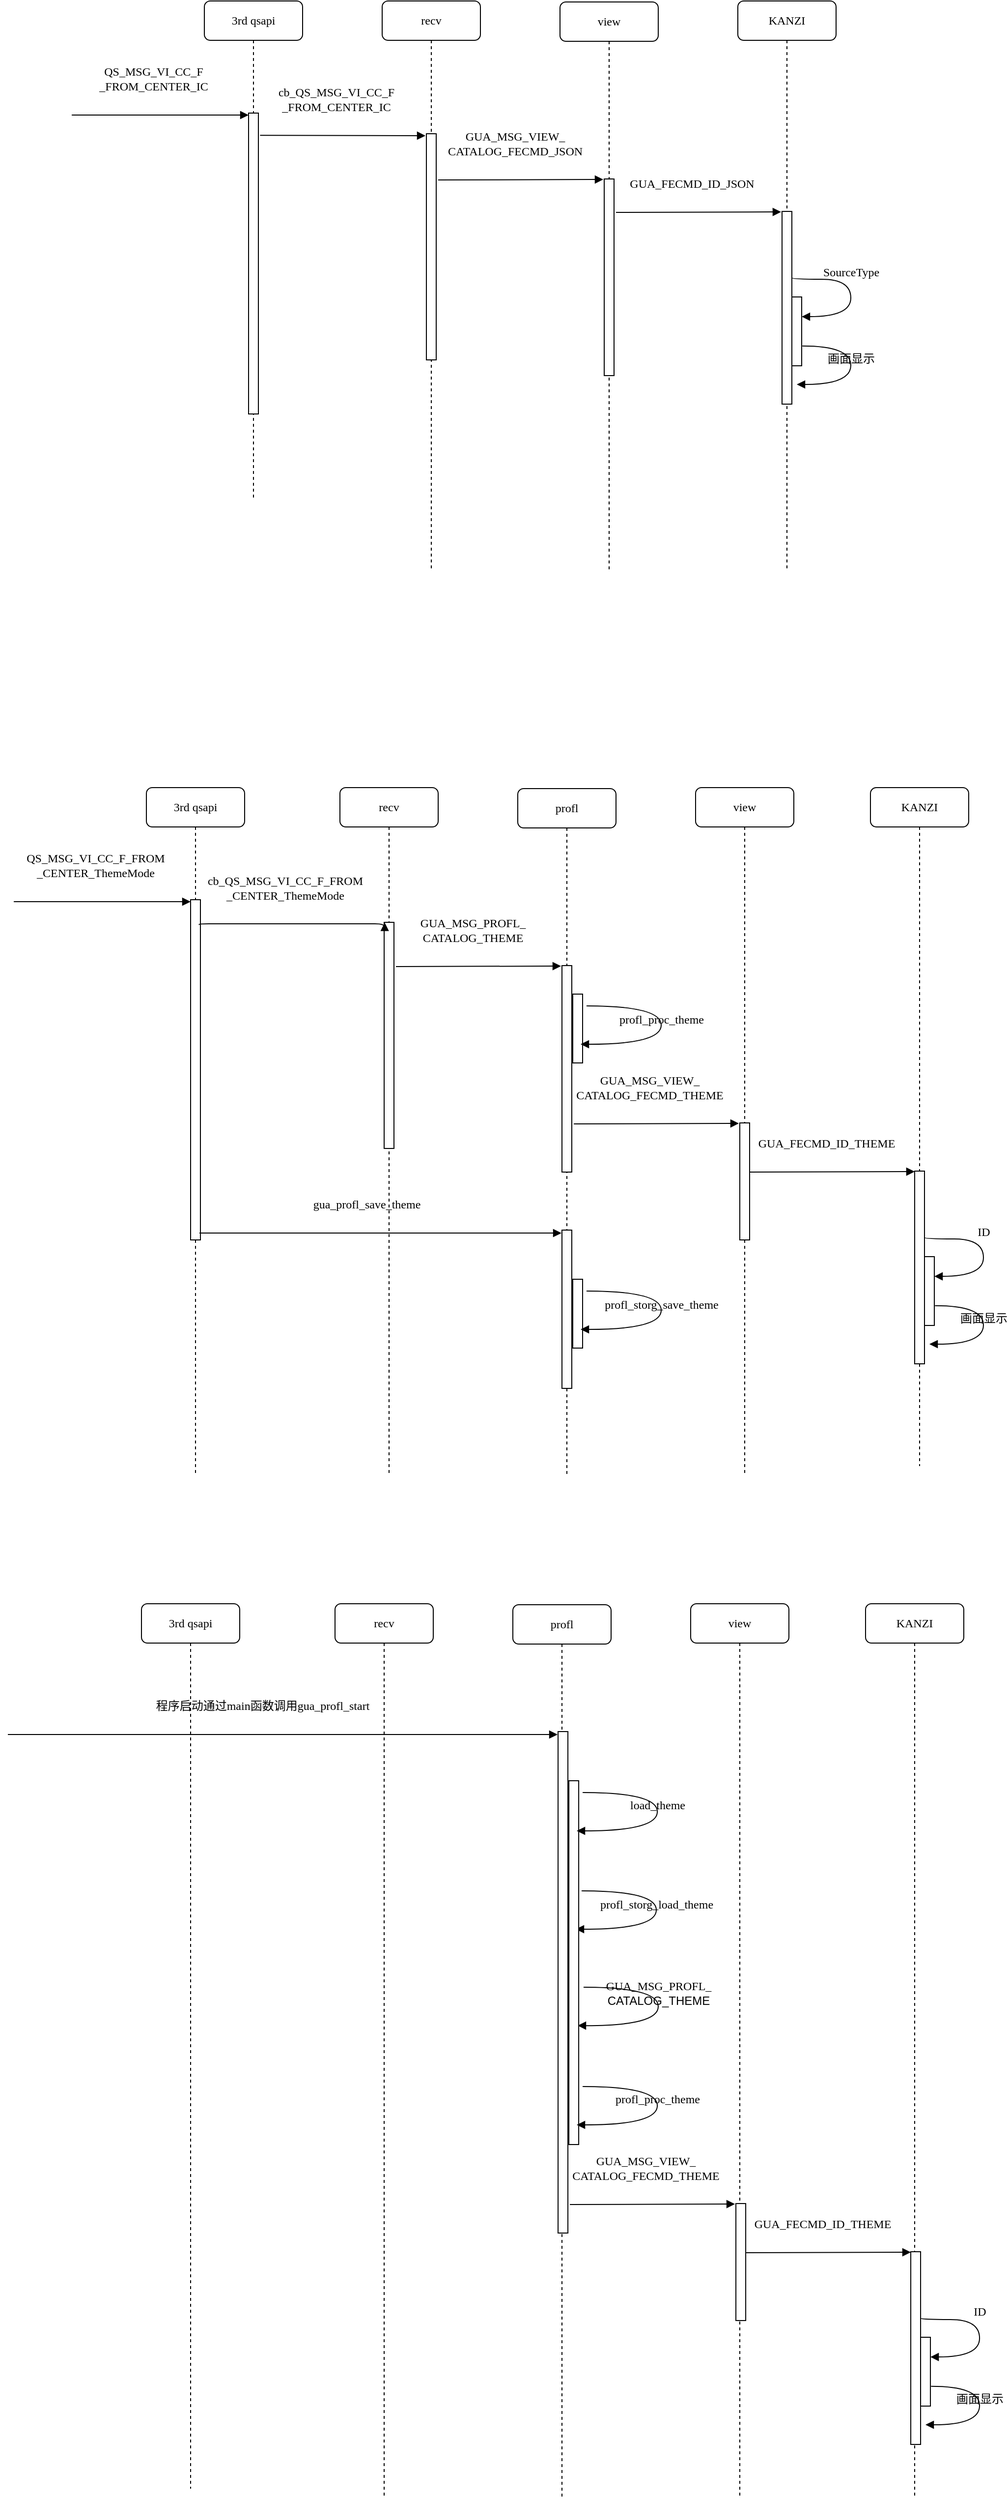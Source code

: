 <mxfile version="22.0.6" type="github">
  <diagram name="Page-1" id="13e1069c-82ec-6db2-03f1-153e76fe0fe0">
    <mxGraphModel dx="1431" dy="950" grid="1" gridSize="10" guides="1" tooltips="1" connect="1" arrows="1" fold="1" page="1" pageScale="1" pageWidth="1100" pageHeight="850" background="none" math="0" shadow="0">
      <root>
        <mxCell id="0" />
        <mxCell id="1" parent="0" />
        <mxCell id="7baba1c4bc27f4b0-2" value="recv" style="shape=umlLifeline;perimeter=lifelinePerimeter;whiteSpace=wrap;html=1;container=1;collapsible=0;recursiveResize=0;outlineConnect=0;rounded=1;shadow=0;comic=0;labelBackgroundColor=none;strokeWidth=1;fontFamily=Verdana;fontSize=12;align=center;" parent="1" vertex="1">
          <mxGeometry x="406" y="80" width="100" height="580" as="geometry" />
        </mxCell>
        <mxCell id="7baba1c4bc27f4b0-10" value="" style="html=1;points=[];perimeter=orthogonalPerimeter;rounded=0;shadow=0;comic=0;labelBackgroundColor=none;strokeWidth=1;fontFamily=Verdana;fontSize=12;align=center;" parent="7baba1c4bc27f4b0-2" vertex="1">
          <mxGeometry x="45" y="135" width="10" height="230" as="geometry" />
        </mxCell>
        <mxCell id="7baba1c4bc27f4b0-3" value="view" style="shape=umlLifeline;perimeter=lifelinePerimeter;whiteSpace=wrap;html=1;container=1;collapsible=0;recursiveResize=0;outlineConnect=0;rounded=1;shadow=0;comic=0;labelBackgroundColor=none;strokeWidth=1;fontFamily=Verdana;fontSize=12;align=center;" parent="1" vertex="1">
          <mxGeometry x="587" y="81" width="100" height="580" as="geometry" />
        </mxCell>
        <mxCell id="7baba1c4bc27f4b0-13" value="" style="html=1;points=[];perimeter=orthogonalPerimeter;rounded=0;shadow=0;comic=0;labelBackgroundColor=none;strokeWidth=1;fontFamily=Verdana;fontSize=12;align=center;" parent="7baba1c4bc27f4b0-3" vertex="1">
          <mxGeometry x="45" y="180" width="10" height="200" as="geometry" />
        </mxCell>
        <mxCell id="7baba1c4bc27f4b0-4" value="KANZI" style="shape=umlLifeline;perimeter=lifelinePerimeter;whiteSpace=wrap;html=1;container=1;collapsible=0;recursiveResize=0;outlineConnect=0;rounded=1;shadow=0;comic=0;labelBackgroundColor=none;strokeWidth=1;fontFamily=Verdana;fontSize=12;align=center;" parent="1" vertex="1">
          <mxGeometry x="768" y="80" width="100" height="580" as="geometry" />
        </mxCell>
        <mxCell id="7baba1c4bc27f4b0-8" value="3rd qsapi" style="shape=umlLifeline;perimeter=lifelinePerimeter;whiteSpace=wrap;html=1;container=1;collapsible=0;recursiveResize=0;outlineConnect=0;rounded=1;shadow=0;comic=0;labelBackgroundColor=none;strokeWidth=1;fontFamily=Verdana;fontSize=12;align=center;" parent="1" vertex="1">
          <mxGeometry x="225" y="80" width="100" height="580" as="geometry" />
        </mxCell>
        <mxCell id="7baba1c4bc27f4b0-9" value="" style="html=1;points=[];perimeter=orthogonalPerimeter;rounded=0;shadow=0;comic=0;labelBackgroundColor=none;strokeWidth=1;fontFamily=Verdana;fontSize=12;align=center;" parent="7baba1c4bc27f4b0-8" vertex="1">
          <mxGeometry x="45" y="114" width="10" height="306" as="geometry" />
        </mxCell>
        <mxCell id="rQlBkAVt-6RhBXm4ACiW-3" value="QS_MSG_VI_CC_F&lt;br style=&quot;border-color: var(--border-color);&quot;&gt;_FROM_CENTER_IC" style="html=1;verticalAlign=bottom;endArrow=block;entryX=0;entryY=0;labelBackgroundColor=none;fontFamily=Verdana;fontSize=12;edgeStyle=elbowEdgeStyle;elbow=vertical;" edge="1" parent="7baba1c4bc27f4b0-8">
          <mxGeometry x="-0.077" y="20" relative="1" as="geometry">
            <mxPoint x="-135" y="116" as="sourcePoint" />
            <mxPoint x="45" y="116.24" as="targetPoint" />
            <mxPoint as="offset" />
          </mxGeometry>
        </mxCell>
        <mxCell id="7baba1c4bc27f4b0-16" value="" style="html=1;points=[];perimeter=orthogonalPerimeter;rounded=0;shadow=0;comic=0;labelBackgroundColor=none;strokeWidth=1;fontFamily=Verdana;fontSize=12;align=center;" parent="1" vertex="1">
          <mxGeometry x="813" y="294" width="10" height="196" as="geometry" />
        </mxCell>
        <mxCell id="7baba1c4bc27f4b0-34" value="" style="html=1;points=[];perimeter=orthogonalPerimeter;rounded=0;shadow=0;comic=0;labelBackgroundColor=none;strokeWidth=1;fontFamily=Verdana;fontSize=12;align=center;" parent="1" vertex="1">
          <mxGeometry x="823" y="381" width="10" height="70" as="geometry" />
        </mxCell>
        <mxCell id="7baba1c4bc27f4b0-35" value="&lt;p class=&quot;MsoNormal&quot;&gt;SourceType&lt;/p&gt;" style="html=1;verticalAlign=bottom;endArrow=block;labelBackgroundColor=none;fontFamily=Verdana;fontSize=12;elbow=vertical;edgeStyle=orthogonalEdgeStyle;curved=1;entryX=1;entryY=0.286;entryPerimeter=0;exitX=1.038;exitY=0.345;exitPerimeter=0;" parent="1" source="7baba1c4bc27f4b0-16" target="7baba1c4bc27f4b0-34" edge="1">
          <mxGeometry relative="1" as="geometry">
            <mxPoint x="698" y="311" as="sourcePoint" />
            <mxPoint x="828" y="311" as="targetPoint" />
            <Array as="points">
              <mxPoint x="883" y="363" />
              <mxPoint x="883" y="401" />
            </Array>
          </mxGeometry>
        </mxCell>
        <mxCell id="7baba1c4bc27f4b0-36" value="画面显示" style="html=1;verticalAlign=bottom;endArrow=block;labelBackgroundColor=none;fontFamily=Verdana;fontSize=12;elbow=vertical;edgeStyle=orthogonalEdgeStyle;curved=1;exitX=1.066;exitY=0.713;exitPerimeter=0;" parent="1" source="7baba1c4bc27f4b0-34" edge="1">
          <mxGeometry relative="1" as="geometry">
            <mxPoint x="843.333" y="431" as="sourcePoint" />
            <mxPoint x="828" y="470" as="targetPoint" />
            <Array as="points">
              <mxPoint x="883" y="431" />
              <mxPoint x="883" y="470" />
            </Array>
          </mxGeometry>
        </mxCell>
        <mxCell id="rQlBkAVt-6RhBXm4ACiW-6" value="cb_QS_MSG_VI_CC_F&lt;br&gt;_FROM_CENTER_IC" style="html=1;verticalAlign=bottom;endArrow=block;labelBackgroundColor=none;fontFamily=Verdana;fontSize=12;edgeStyle=elbowEdgeStyle;elbow=vertical;exitX=1.171;exitY=0.074;exitDx=0;exitDy=0;exitPerimeter=0;" edge="1" parent="1" source="7baba1c4bc27f4b0-9">
          <mxGeometry x="-0.077" y="20" relative="1" as="geometry">
            <mxPoint x="248" y="225" as="sourcePoint" />
            <mxPoint x="450" y="217" as="targetPoint" />
            <mxPoint as="offset" />
          </mxGeometry>
        </mxCell>
        <mxCell id="rQlBkAVt-6RhBXm4ACiW-7" value="GUA_MSG_VIEW_&lt;br&gt;CATALOG_FECMD_JSON" style="html=1;verticalAlign=bottom;endArrow=block;labelBackgroundColor=none;fontFamily=Verdana;fontSize=12;edgeStyle=elbowEdgeStyle;elbow=vertical;exitX=1.171;exitY=0.074;exitDx=0;exitDy=0;exitPerimeter=0;" edge="1" parent="1">
          <mxGeometry x="-0.077" y="20" relative="1" as="geometry">
            <mxPoint x="463" y="262" as="sourcePoint" />
            <mxPoint x="631" y="261" as="targetPoint" />
            <mxPoint as="offset" />
          </mxGeometry>
        </mxCell>
        <mxCell id="rQlBkAVt-6RhBXm4ACiW-8" value="GUA_FECMD_ID_JSON" style="html=1;verticalAlign=bottom;endArrow=block;labelBackgroundColor=none;fontFamily=Verdana;fontSize=12;edgeStyle=elbowEdgeStyle;elbow=vertical;exitX=1.171;exitY=0.074;exitDx=0;exitDy=0;exitPerimeter=0;" edge="1" parent="1">
          <mxGeometry x="-0.077" y="20" relative="1" as="geometry">
            <mxPoint x="644" y="295.06" as="sourcePoint" />
            <mxPoint x="812" y="294.06" as="targetPoint" />
            <mxPoint as="offset" />
          </mxGeometry>
        </mxCell>
        <mxCell id="rQlBkAVt-6RhBXm4ACiW-9" value="recv" style="shape=umlLifeline;perimeter=lifelinePerimeter;whiteSpace=wrap;html=1;container=1;collapsible=0;recursiveResize=0;outlineConnect=0;rounded=1;shadow=0;comic=0;labelBackgroundColor=none;strokeWidth=1;fontFamily=Verdana;fontSize=12;align=center;" vertex="1" parent="1">
          <mxGeometry x="363" y="880" width="100" height="700" as="geometry" />
        </mxCell>
        <mxCell id="rQlBkAVt-6RhBXm4ACiW-10" value="" style="html=1;points=[];perimeter=orthogonalPerimeter;rounded=0;shadow=0;comic=0;labelBackgroundColor=none;strokeWidth=1;fontFamily=Verdana;fontSize=12;align=center;" vertex="1" parent="rQlBkAVt-6RhBXm4ACiW-9">
          <mxGeometry x="45" y="137" width="10" height="230" as="geometry" />
        </mxCell>
        <mxCell id="rQlBkAVt-6RhBXm4ACiW-11" value="profl" style="shape=umlLifeline;perimeter=lifelinePerimeter;whiteSpace=wrap;html=1;container=1;collapsible=0;recursiveResize=0;outlineConnect=0;rounded=1;shadow=0;comic=0;labelBackgroundColor=none;strokeWidth=1;fontFamily=Verdana;fontSize=12;align=center;" vertex="1" parent="1">
          <mxGeometry x="544" y="881" width="100" height="699" as="geometry" />
        </mxCell>
        <mxCell id="rQlBkAVt-6RhBXm4ACiW-12" value="" style="html=1;points=[];perimeter=orthogonalPerimeter;rounded=0;shadow=0;comic=0;labelBackgroundColor=none;strokeWidth=1;fontFamily=Verdana;fontSize=12;align=center;" vertex="1" parent="rQlBkAVt-6RhBXm4ACiW-11">
          <mxGeometry x="45" y="180" width="10" height="210" as="geometry" />
        </mxCell>
        <mxCell id="rQlBkAVt-6RhBXm4ACiW-34" value="" style="html=1;points=[];perimeter=orthogonalPerimeter;rounded=0;shadow=0;comic=0;labelBackgroundColor=none;strokeWidth=1;fontFamily=Verdana;fontSize=12;align=center;" vertex="1" parent="rQlBkAVt-6RhBXm4ACiW-11">
          <mxGeometry x="56" y="209" width="10" height="70" as="geometry" />
        </mxCell>
        <mxCell id="rQlBkAVt-6RhBXm4ACiW-40" value="" style="html=1;points=[];perimeter=orthogonalPerimeter;rounded=0;shadow=0;comic=0;labelBackgroundColor=none;strokeWidth=1;fontFamily=Verdana;fontSize=12;align=center;" vertex="1" parent="rQlBkAVt-6RhBXm4ACiW-11">
          <mxGeometry x="45" y="449" width="10" height="161" as="geometry" />
        </mxCell>
        <mxCell id="rQlBkAVt-6RhBXm4ACiW-41" value="" style="html=1;points=[];perimeter=orthogonalPerimeter;rounded=0;shadow=0;comic=0;labelBackgroundColor=none;strokeWidth=1;fontFamily=Verdana;fontSize=12;align=center;" vertex="1" parent="rQlBkAVt-6RhBXm4ACiW-11">
          <mxGeometry x="56" y="499" width="10" height="70" as="geometry" />
        </mxCell>
        <mxCell id="rQlBkAVt-6RhBXm4ACiW-42" value="profl_storg_save_theme" style="html=1;verticalAlign=bottom;endArrow=block;labelBackgroundColor=none;fontFamily=Verdana;fontSize=12;elbow=vertical;edgeStyle=orthogonalEdgeStyle;curved=1;exitX=1.066;exitY=0.713;exitPerimeter=0;" edge="1" parent="rQlBkAVt-6RhBXm4ACiW-11">
          <mxGeometry relative="1" as="geometry">
            <mxPoint x="70" y="511" as="sourcePoint" />
            <mxPoint x="64" y="550" as="targetPoint" />
            <Array as="points">
              <mxPoint x="146" y="511" />
              <mxPoint x="146" y="550" />
            </Array>
          </mxGeometry>
        </mxCell>
        <mxCell id="rQlBkAVt-6RhBXm4ACiW-13" value="view" style="shape=umlLifeline;perimeter=lifelinePerimeter;whiteSpace=wrap;html=1;container=1;collapsible=0;recursiveResize=0;outlineConnect=0;rounded=1;shadow=0;comic=0;labelBackgroundColor=none;strokeWidth=1;fontFamily=Verdana;fontSize=12;align=center;" vertex="1" parent="1">
          <mxGeometry x="725" y="880" width="100" height="700" as="geometry" />
        </mxCell>
        <mxCell id="rQlBkAVt-6RhBXm4ACiW-14" value="3rd qsapi" style="shape=umlLifeline;perimeter=lifelinePerimeter;whiteSpace=wrap;html=1;container=1;collapsible=0;recursiveResize=0;outlineConnect=0;rounded=1;shadow=0;comic=0;labelBackgroundColor=none;strokeWidth=1;fontFamily=Verdana;fontSize=12;align=center;" vertex="1" parent="1">
          <mxGeometry x="166" y="880" width="100" height="700" as="geometry" />
        </mxCell>
        <mxCell id="rQlBkAVt-6RhBXm4ACiW-15" value="" style="html=1;points=[];perimeter=orthogonalPerimeter;rounded=0;shadow=0;comic=0;labelBackgroundColor=none;strokeWidth=1;fontFamily=Verdana;fontSize=12;align=center;" vertex="1" parent="rQlBkAVt-6RhBXm4ACiW-14">
          <mxGeometry x="45" y="114" width="10" height="346" as="geometry" />
        </mxCell>
        <mxCell id="rQlBkAVt-6RhBXm4ACiW-16" value="QS_MSG_VI_CC_F_FROM&lt;br&gt;_CENTER_ThemeMode" style="html=1;verticalAlign=bottom;endArrow=block;entryX=0;entryY=0;labelBackgroundColor=none;fontFamily=Verdana;fontSize=12;edgeStyle=elbowEdgeStyle;elbow=vertical;" edge="1" parent="rQlBkAVt-6RhBXm4ACiW-14">
          <mxGeometry x="-0.077" y="20" relative="1" as="geometry">
            <mxPoint x="-135" y="116" as="sourcePoint" />
            <mxPoint x="45" y="116.24" as="targetPoint" />
            <mxPoint as="offset" />
          </mxGeometry>
        </mxCell>
        <mxCell id="rQlBkAVt-6RhBXm4ACiW-17" value="" style="html=1;points=[];perimeter=orthogonalPerimeter;rounded=0;shadow=0;comic=0;labelBackgroundColor=none;strokeWidth=1;fontFamily=Verdana;fontSize=12;align=center;" vertex="1" parent="1">
          <mxGeometry x="770" y="1221" width="10" height="119" as="geometry" />
        </mxCell>
        <mxCell id="rQlBkAVt-6RhBXm4ACiW-22" value="cb_QS_MSG_VI_CC_F_FROM&lt;br&gt;_CENTER_ThemeMode" style="html=1;verticalAlign=bottom;endArrow=block;labelBackgroundColor=none;fontFamily=Verdana;fontSize=12;edgeStyle=elbowEdgeStyle;elbow=vertical;exitX=1.171;exitY=0.074;exitDx=0;exitDy=0;exitPerimeter=0;entryX=0.359;entryY=0.001;entryDx=0;entryDy=0;entryPerimeter=0;" edge="1" parent="1">
          <mxGeometry x="-0.077" y="20" relative="1" as="geometry">
            <mxPoint x="219.71" y="1019.604" as="sourcePoint" />
            <mxPoint x="408.59" y="1017.23" as="targetPoint" />
            <mxPoint as="offset" />
          </mxGeometry>
        </mxCell>
        <mxCell id="rQlBkAVt-6RhBXm4ACiW-23" value="GUA_MSG_PROFL_&lt;br&gt;CATALOG_THEME" style="html=1;verticalAlign=bottom;endArrow=block;labelBackgroundColor=none;fontFamily=Verdana;fontSize=12;edgeStyle=elbowEdgeStyle;elbow=vertical;exitX=1.171;exitY=0.074;exitDx=0;exitDy=0;exitPerimeter=0;" edge="1" parent="1">
          <mxGeometry x="-0.077" y="20" relative="1" as="geometry">
            <mxPoint x="420" y="1062" as="sourcePoint" />
            <mxPoint x="588" y="1061" as="targetPoint" />
            <mxPoint as="offset" />
          </mxGeometry>
        </mxCell>
        <mxCell id="rQlBkAVt-6RhBXm4ACiW-24" value="GUA_MSG_VIEW_&lt;br&gt;CATALOG_FECMD_THEME" style="html=1;verticalAlign=bottom;endArrow=block;labelBackgroundColor=none;fontFamily=Verdana;fontSize=12;edgeStyle=elbowEdgeStyle;elbow=vertical;exitX=1.171;exitY=0.074;exitDx=0;exitDy=0;exitPerimeter=0;" edge="1" parent="1">
          <mxGeometry x="-0.077" y="20" relative="1" as="geometry">
            <mxPoint x="601" y="1222.06" as="sourcePoint" />
            <mxPoint x="769" y="1221.06" as="targetPoint" />
            <mxPoint as="offset" />
          </mxGeometry>
        </mxCell>
        <mxCell id="rQlBkAVt-6RhBXm4ACiW-25" value="KANZI" style="shape=umlLifeline;perimeter=lifelinePerimeter;whiteSpace=wrap;html=1;container=1;collapsible=0;recursiveResize=0;outlineConnect=0;rounded=1;shadow=0;comic=0;labelBackgroundColor=none;strokeWidth=1;fontFamily=Verdana;fontSize=12;align=center;" vertex="1" parent="1">
          <mxGeometry x="903" y="880" width="100" height="690" as="geometry" />
        </mxCell>
        <mxCell id="rQlBkAVt-6RhBXm4ACiW-26" value="" style="html=1;points=[];perimeter=orthogonalPerimeter;rounded=0;shadow=0;comic=0;labelBackgroundColor=none;strokeWidth=1;fontFamily=Verdana;fontSize=12;align=center;" vertex="1" parent="1">
          <mxGeometry x="948" y="1270" width="10" height="196" as="geometry" />
        </mxCell>
        <mxCell id="rQlBkAVt-6RhBXm4ACiW-27" value="" style="html=1;points=[];perimeter=orthogonalPerimeter;rounded=0;shadow=0;comic=0;labelBackgroundColor=none;strokeWidth=1;fontFamily=Verdana;fontSize=12;align=center;" vertex="1" parent="1">
          <mxGeometry x="958" y="1357" width="10" height="70" as="geometry" />
        </mxCell>
        <mxCell id="rQlBkAVt-6RhBXm4ACiW-28" value="&lt;p class=&quot;MsoNormal&quot;&gt;ID&lt;/p&gt;" style="html=1;verticalAlign=bottom;endArrow=block;labelBackgroundColor=none;fontFamily=Verdana;fontSize=12;elbow=vertical;edgeStyle=orthogonalEdgeStyle;curved=1;entryX=1;entryY=0.286;entryPerimeter=0;exitX=1.038;exitY=0.345;exitPerimeter=0;" edge="1" parent="1" source="rQlBkAVt-6RhBXm4ACiW-26" target="rQlBkAVt-6RhBXm4ACiW-27">
          <mxGeometry relative="1" as="geometry">
            <mxPoint x="833" y="1287" as="sourcePoint" />
            <mxPoint x="963" y="1287" as="targetPoint" />
            <Array as="points">
              <mxPoint x="1018" y="1339" />
              <mxPoint x="1018" y="1377" />
            </Array>
          </mxGeometry>
        </mxCell>
        <mxCell id="rQlBkAVt-6RhBXm4ACiW-29" value="画面显示" style="html=1;verticalAlign=bottom;endArrow=block;labelBackgroundColor=none;fontFamily=Verdana;fontSize=12;elbow=vertical;edgeStyle=orthogonalEdgeStyle;curved=1;exitX=1.066;exitY=0.713;exitPerimeter=0;" edge="1" parent="1" source="rQlBkAVt-6RhBXm4ACiW-27">
          <mxGeometry relative="1" as="geometry">
            <mxPoint x="978.333" y="1407" as="sourcePoint" />
            <mxPoint x="963" y="1446" as="targetPoint" />
            <Array as="points">
              <mxPoint x="1018" y="1407" />
              <mxPoint x="1018" y="1446" />
            </Array>
          </mxGeometry>
        </mxCell>
        <mxCell id="rQlBkAVt-6RhBXm4ACiW-30" value="GUA_FECMD_ID_THEME" style="html=1;verticalAlign=bottom;endArrow=block;labelBackgroundColor=none;fontFamily=Verdana;fontSize=12;edgeStyle=elbowEdgeStyle;elbow=vertical;exitX=1.171;exitY=0.074;exitDx=0;exitDy=0;exitPerimeter=0;" edge="1" parent="1">
          <mxGeometry x="-0.077" y="20" relative="1" as="geometry">
            <mxPoint x="780" y="1271" as="sourcePoint" />
            <mxPoint x="948" y="1270" as="targetPoint" />
            <mxPoint as="offset" />
          </mxGeometry>
        </mxCell>
        <mxCell id="rQlBkAVt-6RhBXm4ACiW-36" value="profl_proc_theme" style="html=1;verticalAlign=bottom;endArrow=block;labelBackgroundColor=none;fontFamily=Verdana;fontSize=12;elbow=vertical;edgeStyle=orthogonalEdgeStyle;curved=1;exitX=1.066;exitY=0.713;exitPerimeter=0;" edge="1" parent="1">
          <mxGeometry relative="1" as="geometry">
            <mxPoint x="614" y="1102" as="sourcePoint" />
            <mxPoint x="608" y="1141" as="targetPoint" />
            <Array as="points">
              <mxPoint x="690" y="1102" />
              <mxPoint x="690" y="1141" />
            </Array>
          </mxGeometry>
        </mxCell>
        <mxCell id="rQlBkAVt-6RhBXm4ACiW-39" value="gua_profl_save_theme" style="html=1;verticalAlign=bottom;endArrow=block;labelBackgroundColor=none;fontFamily=Verdana;fontSize=12;edgeStyle=elbowEdgeStyle;elbow=vertical;exitX=1.171;exitY=0.074;exitDx=0;exitDy=0;exitPerimeter=0;" edge="1" parent="1">
          <mxGeometry x="-0.077" y="20" relative="1" as="geometry">
            <mxPoint x="220" y="1333" as="sourcePoint" />
            <mxPoint x="588.5" y="1333.294" as="targetPoint" />
            <mxPoint as="offset" />
          </mxGeometry>
        </mxCell>
        <mxCell id="rQlBkAVt-6RhBXm4ACiW-64" value="recv" style="shape=umlLifeline;perimeter=lifelinePerimeter;whiteSpace=wrap;html=1;container=1;collapsible=0;recursiveResize=0;outlineConnect=0;rounded=1;shadow=0;comic=0;labelBackgroundColor=none;strokeWidth=1;fontFamily=Verdana;fontSize=12;align=center;" vertex="1" parent="1">
          <mxGeometry x="358" y="1710" width="100" height="910" as="geometry" />
        </mxCell>
        <mxCell id="rQlBkAVt-6RhBXm4ACiW-66" value="profl" style="shape=umlLifeline;perimeter=lifelinePerimeter;whiteSpace=wrap;html=1;container=1;collapsible=0;recursiveResize=0;outlineConnect=0;rounded=1;shadow=0;comic=0;labelBackgroundColor=none;strokeWidth=1;fontFamily=Verdana;fontSize=12;align=center;" vertex="1" parent="1">
          <mxGeometry x="539" y="1711" width="100" height="909" as="geometry" />
        </mxCell>
        <mxCell id="rQlBkAVt-6RhBXm4ACiW-72" value="profl_storg_load_theme" style="html=1;verticalAlign=bottom;endArrow=block;labelBackgroundColor=none;fontFamily=Verdana;fontSize=12;elbow=vertical;edgeStyle=orthogonalEdgeStyle;curved=1;exitX=1.066;exitY=0.713;exitPerimeter=0;" edge="1" parent="rQlBkAVt-6RhBXm4ACiW-66">
          <mxGeometry relative="1" as="geometry">
            <mxPoint x="70" y="291" as="sourcePoint" />
            <mxPoint x="64" y="330" as="targetPoint" />
            <Array as="points">
              <mxPoint x="146" y="291" />
              <mxPoint x="146" y="330" />
            </Array>
          </mxGeometry>
        </mxCell>
        <mxCell id="rQlBkAVt-6RhBXm4ACiW-73" value="GUA_MSG_PROFL_&lt;br style=&quot;border-color: var(--border-color); padding: 0px; margin: 0px; font-family: Helvetica; text-align: left;&quot;&gt;&lt;span style=&quot;font-family: Helvetica; text-align: left;&quot;&gt;CATALOG_THEME&lt;/span&gt;" style="html=1;verticalAlign=bottom;endArrow=block;labelBackgroundColor=none;fontFamily=Verdana;fontSize=12;elbow=vertical;edgeStyle=orthogonalEdgeStyle;curved=1;exitX=1.066;exitY=0.713;exitPerimeter=0;" edge="1" parent="rQlBkAVt-6RhBXm4ACiW-66">
          <mxGeometry relative="1" as="geometry">
            <mxPoint x="72" y="389.06" as="sourcePoint" />
            <mxPoint x="66" y="428.06" as="targetPoint" />
            <Array as="points">
              <mxPoint x="148" y="389.06" />
              <mxPoint x="148" y="428.06" />
            </Array>
          </mxGeometry>
        </mxCell>
        <mxCell id="rQlBkAVt-6RhBXm4ACiW-74" value="view" style="shape=umlLifeline;perimeter=lifelinePerimeter;whiteSpace=wrap;html=1;container=1;collapsible=0;recursiveResize=0;outlineConnect=0;rounded=1;shadow=0;comic=0;labelBackgroundColor=none;strokeWidth=1;fontFamily=Verdana;fontSize=12;align=center;" vertex="1" parent="1">
          <mxGeometry x="720" y="1710" width="100" height="910" as="geometry" />
        </mxCell>
        <mxCell id="rQlBkAVt-6RhBXm4ACiW-75" value="3rd qsapi" style="shape=umlLifeline;perimeter=lifelinePerimeter;whiteSpace=wrap;html=1;container=1;collapsible=0;recursiveResize=0;outlineConnect=0;rounded=1;shadow=0;comic=0;labelBackgroundColor=none;strokeWidth=1;fontFamily=Verdana;fontSize=12;align=center;" vertex="1" parent="1">
          <mxGeometry x="161" y="1710" width="100" height="900" as="geometry" />
        </mxCell>
        <mxCell id="rQlBkAVt-6RhBXm4ACiW-82" value="KANZI" style="shape=umlLifeline;perimeter=lifelinePerimeter;whiteSpace=wrap;html=1;container=1;collapsible=0;recursiveResize=0;outlineConnect=0;rounded=1;shadow=0;comic=0;labelBackgroundColor=none;strokeWidth=1;fontFamily=Verdana;fontSize=12;align=center;" vertex="1" parent="1">
          <mxGeometry x="898" y="1710" width="100" height="910" as="geometry" />
        </mxCell>
        <mxCell id="rQlBkAVt-6RhBXm4ACiW-90" value="" style="html=1;points=[];perimeter=orthogonalPerimeter;rounded=0;shadow=0;comic=0;labelBackgroundColor=none;strokeWidth=1;fontFamily=Verdana;fontSize=12;align=center;" vertex="1" parent="1">
          <mxGeometry x="585.03" y="1840" width="10" height="510" as="geometry" />
        </mxCell>
        <mxCell id="rQlBkAVt-6RhBXm4ACiW-91" value="" style="html=1;points=[];perimeter=orthogonalPerimeter;rounded=0;shadow=0;comic=0;labelBackgroundColor=none;strokeWidth=1;fontFamily=Verdana;fontSize=12;align=center;" vertex="1" parent="1">
          <mxGeometry x="596.03" y="1890" width="10" height="370" as="geometry" />
        </mxCell>
        <mxCell id="rQlBkAVt-6RhBXm4ACiW-92" value="load_theme" style="html=1;verticalAlign=bottom;endArrow=block;labelBackgroundColor=none;fontFamily=Verdana;fontSize=12;elbow=vertical;edgeStyle=orthogonalEdgeStyle;curved=1;exitX=1.066;exitY=0.713;exitPerimeter=0;" edge="1" parent="1">
          <mxGeometry relative="1" as="geometry">
            <mxPoint x="610.03" y="1902" as="sourcePoint" />
            <mxPoint x="604.03" y="1941" as="targetPoint" />
            <Array as="points">
              <mxPoint x="686.03" y="1902" />
              <mxPoint x="686.03" y="1941" />
            </Array>
          </mxGeometry>
        </mxCell>
        <mxCell id="rQlBkAVt-6RhBXm4ACiW-93" value="程序启动通过main函数调用gua_profl_start" style="html=1;verticalAlign=bottom;endArrow=block;labelBackgroundColor=none;fontFamily=Verdana;fontSize=12;edgeStyle=elbowEdgeStyle;elbow=vertical;" edge="1" parent="1">
          <mxGeometry x="-0.077" y="20" relative="1" as="geometry">
            <mxPoint x="25" y="1843" as="sourcePoint" />
            <mxPoint x="584.53" y="1843.294" as="targetPoint" />
            <mxPoint as="offset" />
          </mxGeometry>
        </mxCell>
        <mxCell id="rQlBkAVt-6RhBXm4ACiW-94" value="" style="html=1;points=[];perimeter=orthogonalPerimeter;rounded=0;shadow=0;comic=0;labelBackgroundColor=none;strokeWidth=1;fontFamily=Verdana;fontSize=12;align=center;" vertex="1" parent="1">
          <mxGeometry x="766.03" y="2320" width="10" height="119" as="geometry" />
        </mxCell>
        <mxCell id="rQlBkAVt-6RhBXm4ACiW-95" value="GUA_MSG_VIEW_&lt;br&gt;CATALOG_FECMD_THEME" style="html=1;verticalAlign=bottom;endArrow=block;labelBackgroundColor=none;fontFamily=Verdana;fontSize=12;edgeStyle=elbowEdgeStyle;elbow=vertical;exitX=1.171;exitY=0.074;exitDx=0;exitDy=0;exitPerimeter=0;" edge="1" parent="1">
          <mxGeometry x="-0.077" y="20" relative="1" as="geometry">
            <mxPoint x="597.03" y="2321.06" as="sourcePoint" />
            <mxPoint x="765.03" y="2320.06" as="targetPoint" />
            <mxPoint as="offset" />
          </mxGeometry>
        </mxCell>
        <mxCell id="rQlBkAVt-6RhBXm4ACiW-96" value="" style="html=1;points=[];perimeter=orthogonalPerimeter;rounded=0;shadow=0;comic=0;labelBackgroundColor=none;strokeWidth=1;fontFamily=Verdana;fontSize=12;align=center;" vertex="1" parent="1">
          <mxGeometry x="944.03" y="2369" width="10" height="196" as="geometry" />
        </mxCell>
        <mxCell id="rQlBkAVt-6RhBXm4ACiW-97" value="" style="html=1;points=[];perimeter=orthogonalPerimeter;rounded=0;shadow=0;comic=0;labelBackgroundColor=none;strokeWidth=1;fontFamily=Verdana;fontSize=12;align=center;" vertex="1" parent="1">
          <mxGeometry x="954.03" y="2456" width="10" height="70" as="geometry" />
        </mxCell>
        <mxCell id="rQlBkAVt-6RhBXm4ACiW-98" value="&lt;p class=&quot;MsoNormal&quot;&gt;ID&lt;/p&gt;" style="html=1;verticalAlign=bottom;endArrow=block;labelBackgroundColor=none;fontFamily=Verdana;fontSize=12;elbow=vertical;edgeStyle=orthogonalEdgeStyle;curved=1;entryX=1;entryY=0.286;entryPerimeter=0;exitX=1.038;exitY=0.345;exitPerimeter=0;" edge="1" parent="1" source="rQlBkAVt-6RhBXm4ACiW-96" target="rQlBkAVt-6RhBXm4ACiW-97">
          <mxGeometry relative="1" as="geometry">
            <mxPoint x="829.03" y="2386" as="sourcePoint" />
            <mxPoint x="959.03" y="2386" as="targetPoint" />
            <Array as="points">
              <mxPoint x="1014.03" y="2438" />
              <mxPoint x="1014.03" y="2476" />
            </Array>
          </mxGeometry>
        </mxCell>
        <mxCell id="rQlBkAVt-6RhBXm4ACiW-99" value="画面显示" style="html=1;verticalAlign=bottom;endArrow=block;labelBackgroundColor=none;fontFamily=Verdana;fontSize=12;elbow=vertical;edgeStyle=orthogonalEdgeStyle;curved=1;exitX=1.066;exitY=0.713;exitPerimeter=0;" edge="1" parent="1" source="rQlBkAVt-6RhBXm4ACiW-97">
          <mxGeometry relative="1" as="geometry">
            <mxPoint x="974.363" y="2506" as="sourcePoint" />
            <mxPoint x="959.03" y="2545" as="targetPoint" />
            <Array as="points">
              <mxPoint x="1014.03" y="2506" />
              <mxPoint x="1014.03" y="2545" />
            </Array>
          </mxGeometry>
        </mxCell>
        <mxCell id="rQlBkAVt-6RhBXm4ACiW-100" value="GUA_FECMD_ID_THEME" style="html=1;verticalAlign=bottom;endArrow=block;labelBackgroundColor=none;fontFamily=Verdana;fontSize=12;edgeStyle=elbowEdgeStyle;elbow=vertical;exitX=1.171;exitY=0.074;exitDx=0;exitDy=0;exitPerimeter=0;" edge="1" parent="1">
          <mxGeometry x="-0.077" y="20" relative="1" as="geometry">
            <mxPoint x="776.03" y="2370" as="sourcePoint" />
            <mxPoint x="944.03" y="2369" as="targetPoint" />
            <mxPoint as="offset" />
          </mxGeometry>
        </mxCell>
        <mxCell id="rQlBkAVt-6RhBXm4ACiW-101" value="profl_proc_theme" style="html=1;verticalAlign=bottom;endArrow=block;labelBackgroundColor=none;fontFamily=Verdana;fontSize=12;elbow=vertical;edgeStyle=orthogonalEdgeStyle;curved=1;exitX=1.066;exitY=0.713;exitPerimeter=0;" edge="1" parent="1">
          <mxGeometry relative="1" as="geometry">
            <mxPoint x="610.03" y="2201" as="sourcePoint" />
            <mxPoint x="604.03" y="2240" as="targetPoint" />
            <Array as="points">
              <mxPoint x="686.03" y="2201" />
              <mxPoint x="686.03" y="2240" />
            </Array>
          </mxGeometry>
        </mxCell>
      </root>
    </mxGraphModel>
  </diagram>
</mxfile>
